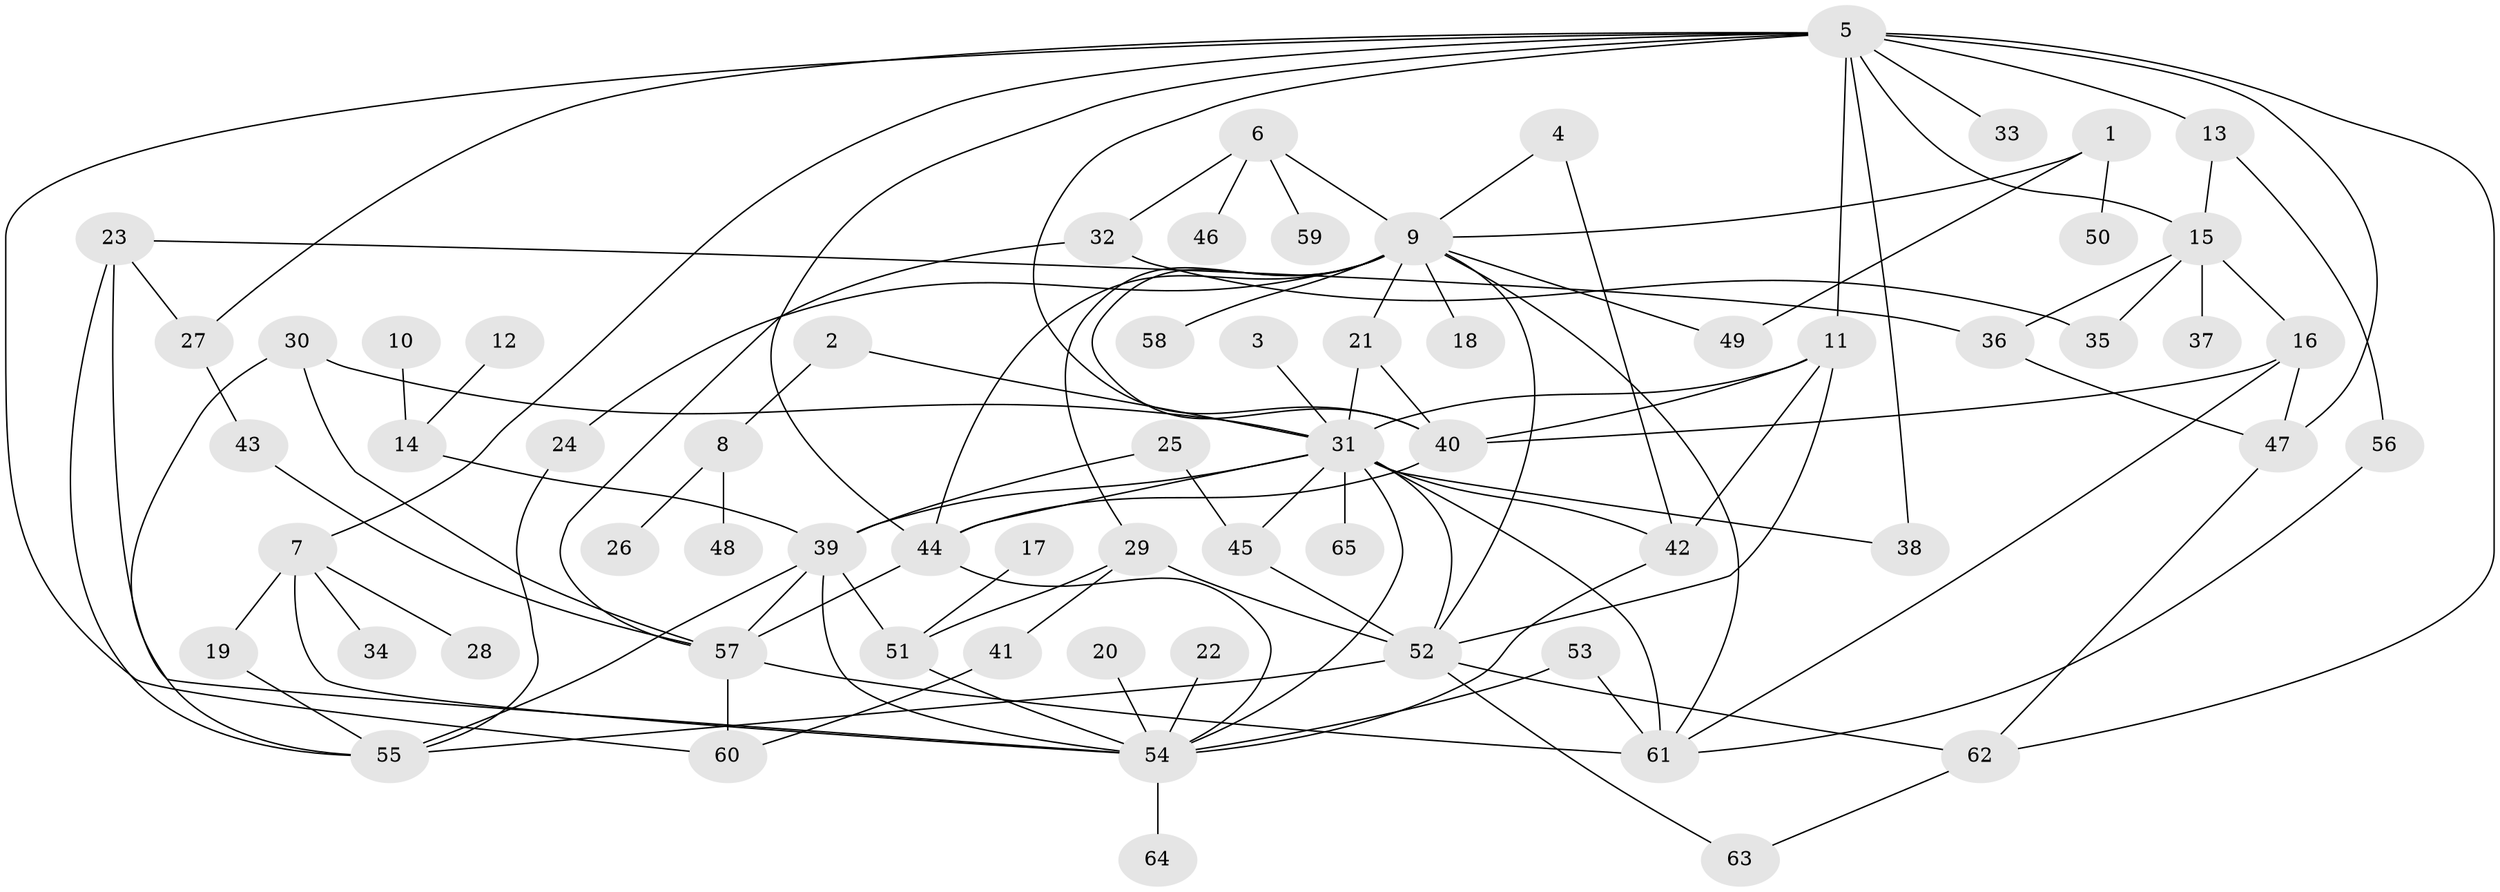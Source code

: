 // original degree distribution, {8: 0.015503875968992248, 13: 0.007751937984496124, 17: 0.007751937984496124, 6: 0.015503875968992248, 15: 0.007751937984496124, 5: 0.046511627906976744, 14: 0.007751937984496124, 7: 0.03875968992248062, 1: 0.4263565891472868, 2: 0.23255813953488372, 3: 0.13178294573643412, 4: 0.05426356589147287, 10: 0.007751937984496124}
// Generated by graph-tools (version 1.1) at 2025/01/03/09/25 03:01:57]
// undirected, 65 vertices, 111 edges
graph export_dot {
graph [start="1"]
  node [color=gray90,style=filled];
  1;
  2;
  3;
  4;
  5;
  6;
  7;
  8;
  9;
  10;
  11;
  12;
  13;
  14;
  15;
  16;
  17;
  18;
  19;
  20;
  21;
  22;
  23;
  24;
  25;
  26;
  27;
  28;
  29;
  30;
  31;
  32;
  33;
  34;
  35;
  36;
  37;
  38;
  39;
  40;
  41;
  42;
  43;
  44;
  45;
  46;
  47;
  48;
  49;
  50;
  51;
  52;
  53;
  54;
  55;
  56;
  57;
  58;
  59;
  60;
  61;
  62;
  63;
  64;
  65;
  1 -- 9 [weight=1.0];
  1 -- 49 [weight=1.0];
  1 -- 50 [weight=1.0];
  2 -- 8 [weight=1.0];
  2 -- 31 [weight=1.0];
  3 -- 31 [weight=1.0];
  4 -- 9 [weight=1.0];
  4 -- 42 [weight=1.0];
  5 -- 7 [weight=1.0];
  5 -- 11 [weight=1.0];
  5 -- 13 [weight=1.0];
  5 -- 15 [weight=1.0];
  5 -- 27 [weight=1.0];
  5 -- 33 [weight=1.0];
  5 -- 38 [weight=1.0];
  5 -- 40 [weight=1.0];
  5 -- 44 [weight=1.0];
  5 -- 47 [weight=1.0];
  5 -- 60 [weight=1.0];
  5 -- 62 [weight=1.0];
  6 -- 9 [weight=1.0];
  6 -- 32 [weight=1.0];
  6 -- 46 [weight=1.0];
  6 -- 59 [weight=1.0];
  7 -- 19 [weight=1.0];
  7 -- 28 [weight=1.0];
  7 -- 34 [weight=1.0];
  7 -- 54 [weight=1.0];
  8 -- 26 [weight=1.0];
  8 -- 48 [weight=1.0];
  9 -- 18 [weight=1.0];
  9 -- 21 [weight=1.0];
  9 -- 24 [weight=1.0];
  9 -- 29 [weight=1.0];
  9 -- 40 [weight=1.0];
  9 -- 44 [weight=1.0];
  9 -- 49 [weight=1.0];
  9 -- 52 [weight=1.0];
  9 -- 58 [weight=1.0];
  9 -- 61 [weight=1.0];
  10 -- 14 [weight=1.0];
  11 -- 31 [weight=1.0];
  11 -- 40 [weight=1.0];
  11 -- 42 [weight=1.0];
  11 -- 52 [weight=1.0];
  12 -- 14 [weight=1.0];
  13 -- 15 [weight=1.0];
  13 -- 56 [weight=1.0];
  14 -- 39 [weight=1.0];
  15 -- 16 [weight=1.0];
  15 -- 35 [weight=1.0];
  15 -- 36 [weight=1.0];
  15 -- 37 [weight=1.0];
  16 -- 40 [weight=1.0];
  16 -- 47 [weight=1.0];
  16 -- 61 [weight=1.0];
  17 -- 51 [weight=1.0];
  19 -- 55 [weight=1.0];
  20 -- 54 [weight=1.0];
  21 -- 31 [weight=1.0];
  21 -- 40 [weight=1.0];
  22 -- 54 [weight=1.0];
  23 -- 27 [weight=1.0];
  23 -- 36 [weight=1.0];
  23 -- 54 [weight=1.0];
  23 -- 55 [weight=1.0];
  24 -- 55 [weight=1.0];
  25 -- 39 [weight=1.0];
  25 -- 45 [weight=1.0];
  27 -- 43 [weight=1.0];
  29 -- 41 [weight=1.0];
  29 -- 51 [weight=1.0];
  29 -- 52 [weight=1.0];
  30 -- 31 [weight=1.0];
  30 -- 55 [weight=1.0];
  30 -- 57 [weight=1.0];
  31 -- 38 [weight=1.0];
  31 -- 39 [weight=1.0];
  31 -- 42 [weight=1.0];
  31 -- 44 [weight=1.0];
  31 -- 45 [weight=1.0];
  31 -- 52 [weight=1.0];
  31 -- 54 [weight=1.0];
  31 -- 61 [weight=2.0];
  31 -- 65 [weight=1.0];
  32 -- 35 [weight=1.0];
  32 -- 57 [weight=1.0];
  36 -- 47 [weight=1.0];
  39 -- 51 [weight=1.0];
  39 -- 54 [weight=1.0];
  39 -- 55 [weight=1.0];
  39 -- 57 [weight=1.0];
  40 -- 44 [weight=1.0];
  41 -- 60 [weight=1.0];
  42 -- 54 [weight=1.0];
  43 -- 57 [weight=1.0];
  44 -- 54 [weight=1.0];
  44 -- 57 [weight=1.0];
  45 -- 52 [weight=1.0];
  47 -- 62 [weight=1.0];
  51 -- 54 [weight=1.0];
  52 -- 55 [weight=1.0];
  52 -- 62 [weight=1.0];
  52 -- 63 [weight=1.0];
  53 -- 54 [weight=1.0];
  53 -- 61 [weight=1.0];
  54 -- 64 [weight=1.0];
  56 -- 61 [weight=1.0];
  57 -- 60 [weight=1.0];
  57 -- 61 [weight=1.0];
  62 -- 63 [weight=1.0];
}
